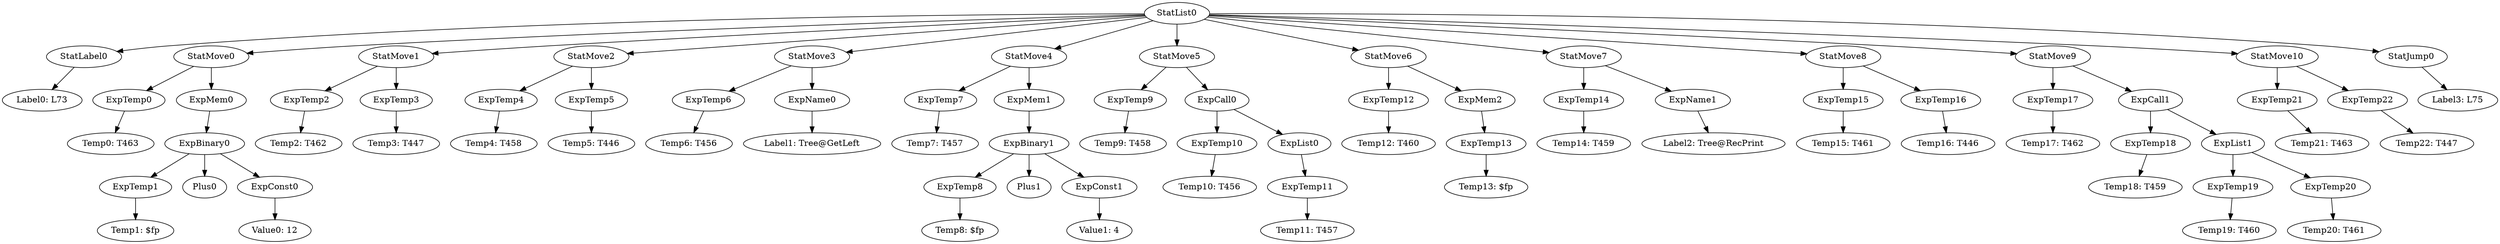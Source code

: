 digraph {
	ordering = out;
	StatMove10 -> ExpTemp21;
	StatMove10 -> ExpTemp22;
	StatMove4 -> ExpTemp7;
	StatMove4 -> ExpMem1;
	ExpMem0 -> ExpBinary0;
	StatMove7 -> ExpTemp14;
	StatMove7 -> ExpName1;
	ExpTemp4 -> "Temp4: T458";
	ExpName0 -> "Label1: Tree@GetLeft";
	ExpTemp22 -> "Temp22: T447";
	StatMove3 -> ExpTemp6;
	StatMove3 -> ExpName0;
	ExpTemp11 -> "Temp11: T457";
	ExpTemp5 -> "Temp5: T446";
	ExpTemp1 -> "Temp1: $fp";
	ExpTemp14 -> "Temp14: T459";
	ExpTemp3 -> "Temp3: T447";
	ExpBinary0 -> ExpTemp1;
	ExpBinary0 -> Plus0;
	ExpBinary0 -> ExpConst0;
	ExpTemp7 -> "Temp7: T457";
	ExpTemp0 -> "Temp0: T463";
	ExpTemp20 -> "Temp20: T461";
	StatList0 -> StatLabel0;
	StatList0 -> StatMove0;
	StatList0 -> StatMove1;
	StatList0 -> StatMove2;
	StatList0 -> StatMove3;
	StatList0 -> StatMove4;
	StatList0 -> StatMove5;
	StatList0 -> StatMove6;
	StatList0 -> StatMove7;
	StatList0 -> StatMove8;
	StatList0 -> StatMove9;
	StatList0 -> StatMove10;
	StatList0 -> StatJump0;
	StatLabel0 -> "Label0: L73";
	ExpConst0 -> "Value0: 12";
	ExpTemp2 -> "Temp2: T462";
	ExpTemp10 -> "Temp10: T456";
	ExpList1 -> ExpTemp19;
	ExpList1 -> ExpTemp20;
	ExpBinary1 -> ExpTemp8;
	ExpBinary1 -> Plus1;
	ExpBinary1 -> ExpConst1;
	ExpTemp18 -> "Temp18: T459";
	ExpTemp8 -> "Temp8: $fp";
	StatMove1 -> ExpTemp2;
	StatMove1 -> ExpTemp3;
	ExpConst1 -> "Value1: 4";
	StatMove5 -> ExpTemp9;
	StatMove5 -> ExpCall0;
	ExpMem1 -> ExpBinary1;
	StatMove9 -> ExpTemp17;
	StatMove9 -> ExpCall1;
	ExpTemp9 -> "Temp9: T458";
	ExpCall0 -> ExpTemp10;
	ExpCall0 -> ExpList0;
	ExpTemp12 -> "Temp12: T460";
	ExpMem2 -> ExpTemp13;
	ExpTemp21 -> "Temp21: T463";
	ExpTemp17 -> "Temp17: T462";
	ExpList0 -> ExpTemp11;
	ExpTemp6 -> "Temp6: T456";
	StatMove6 -> ExpTemp12;
	StatMove6 -> ExpMem2;
	ExpTemp13 -> "Temp13: $fp";
	ExpTemp16 -> "Temp16: T446";
	ExpTemp15 -> "Temp15: T461";
	ExpName1 -> "Label2: Tree@RecPrint";
	StatMove0 -> ExpTemp0;
	StatMove0 -> ExpMem0;
	StatMove8 -> ExpTemp15;
	StatMove8 -> ExpTemp16;
	StatJump0 -> "Label3: L75";
	ExpCall1 -> ExpTemp18;
	ExpCall1 -> ExpList1;
	StatMove2 -> ExpTemp4;
	StatMove2 -> ExpTemp5;
	ExpTemp19 -> "Temp19: T460";
}

